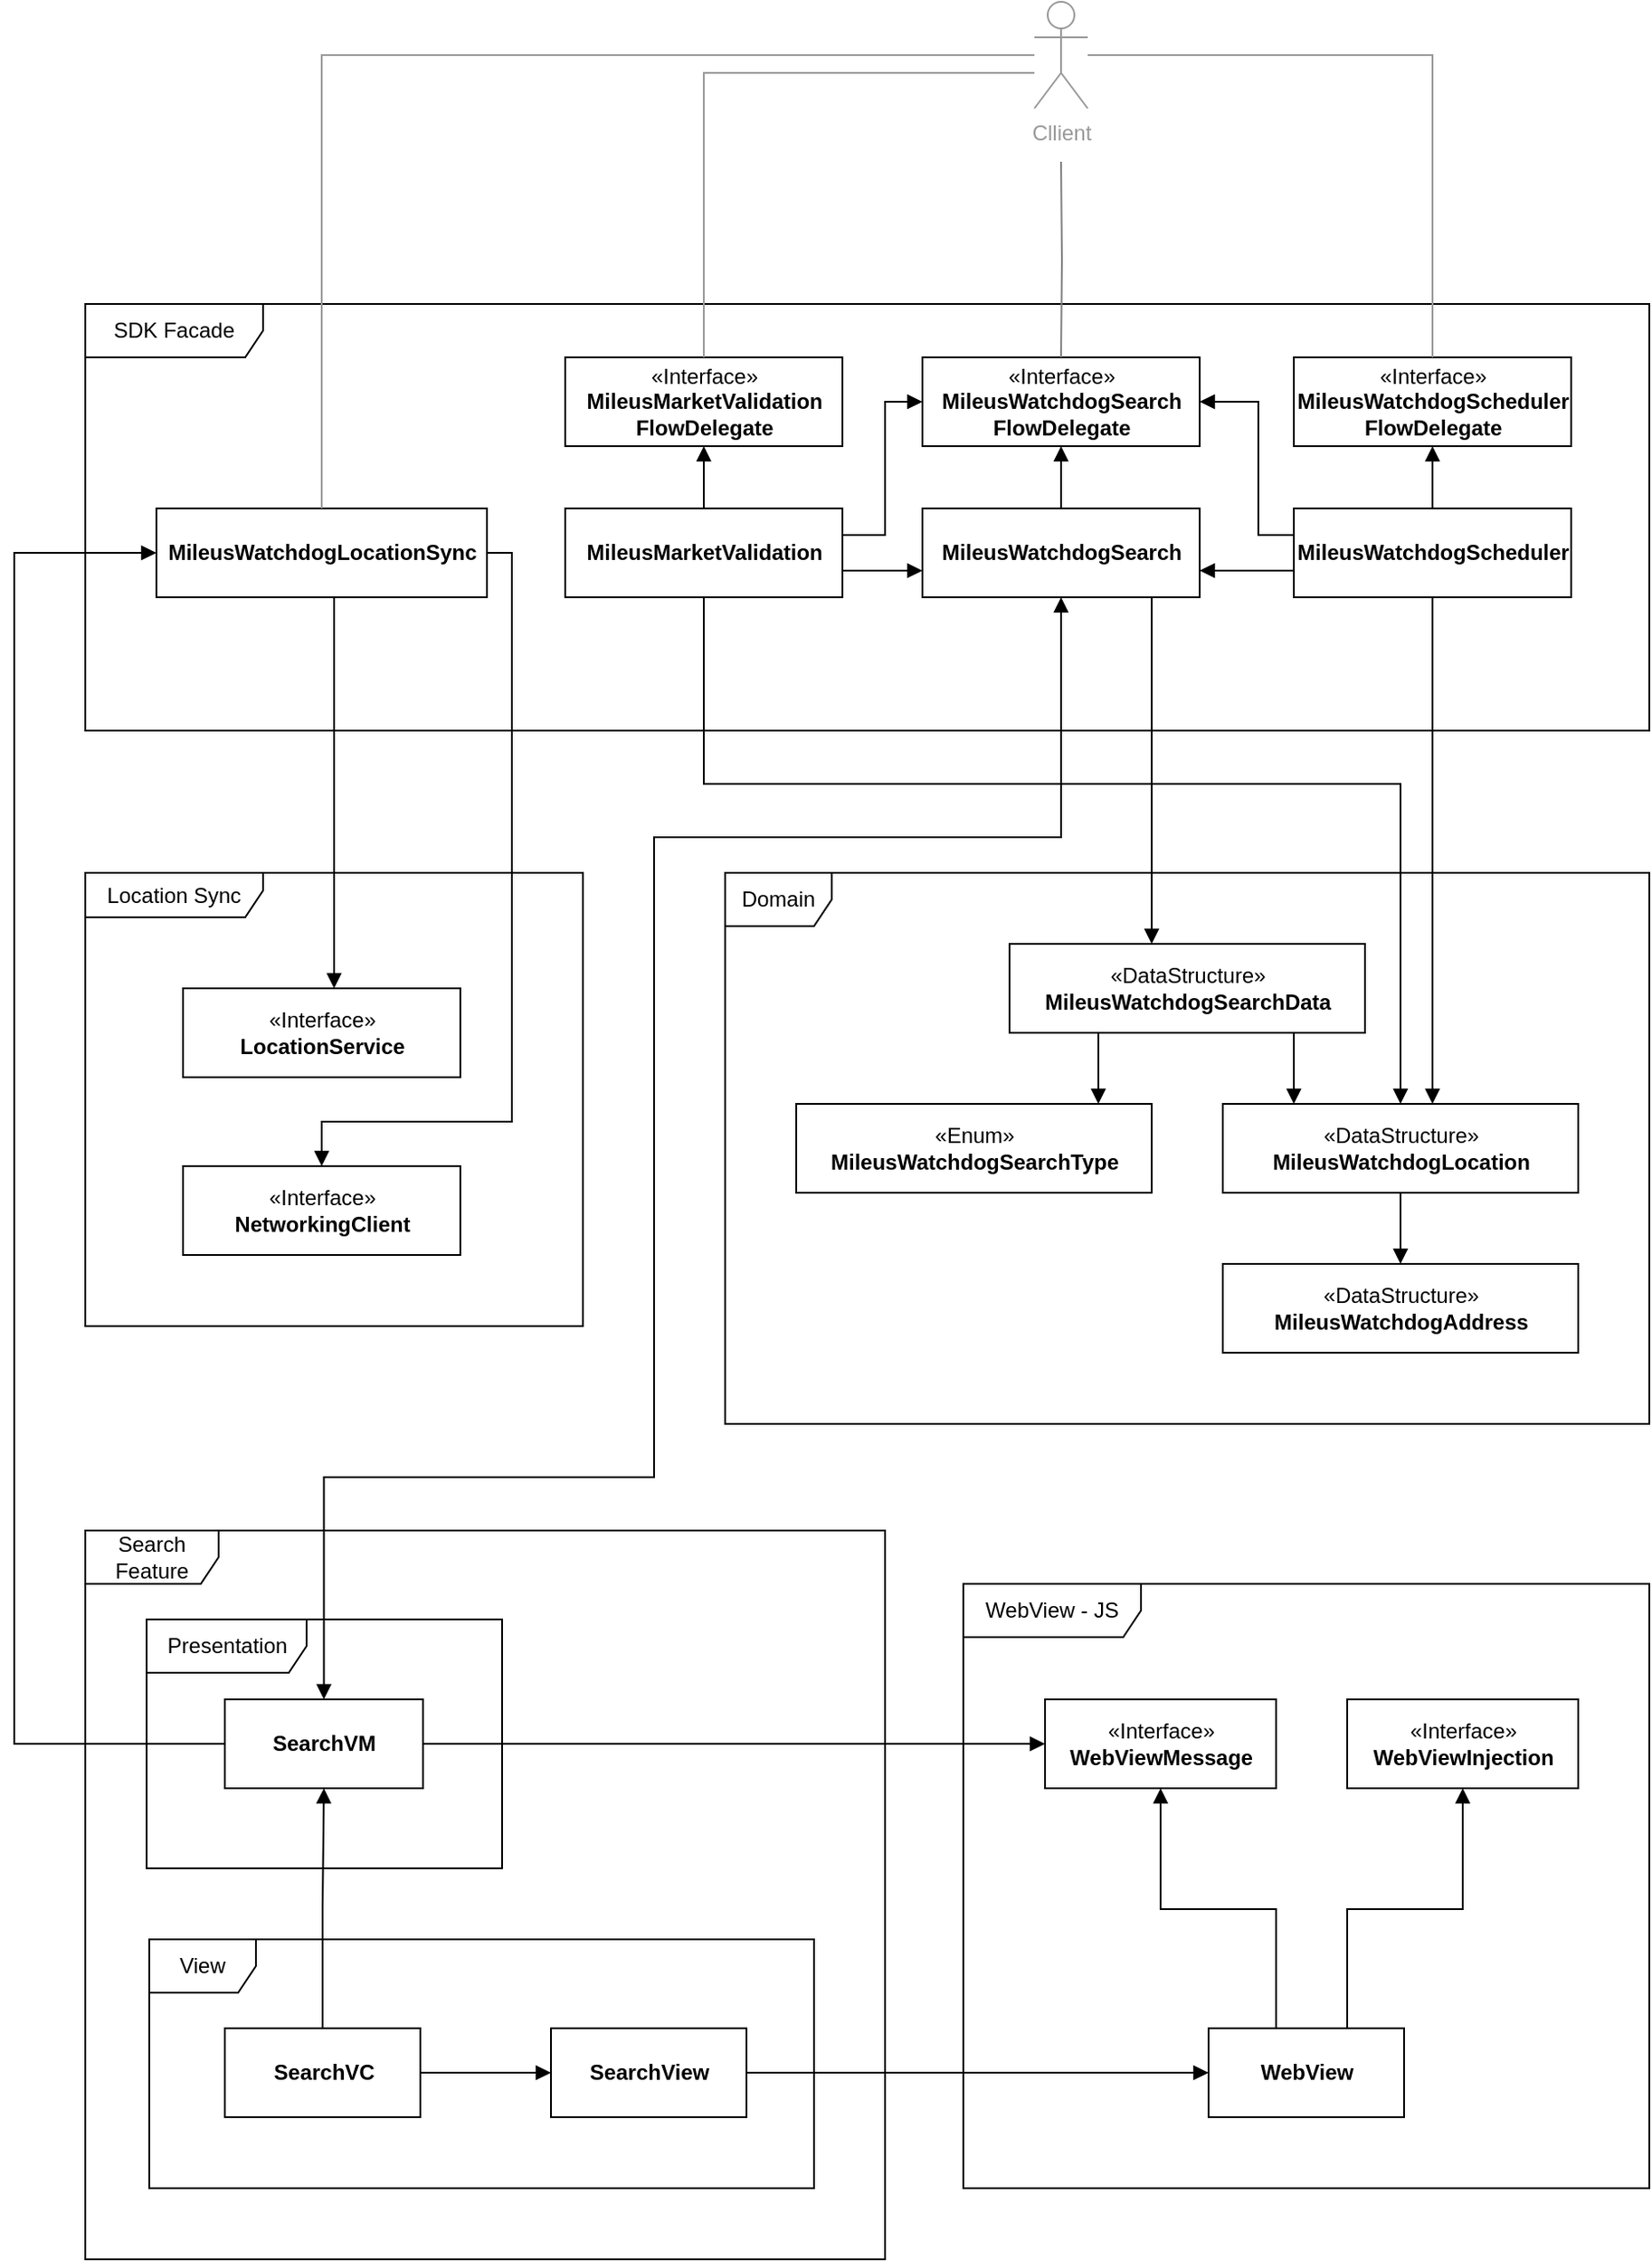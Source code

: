<mxfile version="14.6.3" type="google"><diagram id="E0Ej8tFXjIeUvW2jHUBH" name="Page-1"><mxGraphModel dx="2178" dy="1859" grid="1" gridSize="10" guides="1" tooltips="1" connect="1" arrows="1" fold="1" page="1" pageScale="1" pageWidth="827" pageHeight="1169" math="0" shadow="0"><root><mxCell id="0"/><mxCell id="1" parent="0"/><mxCell id="9AiCBzjzPUEUPZ4vq1QK-59" value="Location Sync" style="shape=umlFrame;whiteSpace=wrap;html=1;strokeColor=#000000;width=100;height=25;" vertex="1" parent="1"><mxGeometry x="-80" y="190" width="280" height="255" as="geometry"/></mxCell><mxCell id="9AiCBzjzPUEUPZ4vq1QK-24" value="Domain" style="shape=umlFrame;whiteSpace=wrap;html=1;" vertex="1" parent="1"><mxGeometry x="280" y="190" width="520" height="310" as="geometry"/></mxCell><mxCell id="9AiCBzjzPUEUPZ4vq1QK-49" value="Search Feature" style="shape=umlFrame;whiteSpace=wrap;html=1;width=75;height=30;" vertex="1" parent="1"><mxGeometry x="-80" y="560" width="450" height="410" as="geometry"/></mxCell><mxCell id="9AiCBzjzPUEUPZ4vq1QK-13" value="SDK Facade" style="shape=umlFrame;whiteSpace=wrap;html=1;width=100;height=30;" vertex="1" parent="1"><mxGeometry x="-80" y="-130" width="880" height="240" as="geometry"/></mxCell><mxCell id="9AiCBzjzPUEUPZ4vq1QK-4" value="View" style="shape=umlFrame;whiteSpace=wrap;html=1;" vertex="1" parent="1"><mxGeometry x="-44" y="790" width="374" height="140" as="geometry"/></mxCell><mxCell id="9AiCBzjzPUEUPZ4vq1QK-3" value="" style="edgeStyle=orthogonalEdgeStyle;rounded=0;orthogonalLoop=1;jettySize=auto;html=1;endArrow=block;endFill=1;" edge="1" parent="1" source="9AiCBzjzPUEUPZ4vq1QK-1" target="9AiCBzjzPUEUPZ4vq1QK-2"><mxGeometry relative="1" as="geometry"/></mxCell><mxCell id="9AiCBzjzPUEUPZ4vq1QK-12" value="" style="edgeStyle=orthogonalEdgeStyle;rounded=0;orthogonalLoop=1;jettySize=auto;html=1;endArrow=block;endFill=1;" edge="1" parent="1" source="9AiCBzjzPUEUPZ4vq1QK-1" target="9AiCBzjzPUEUPZ4vq1QK-11"><mxGeometry relative="1" as="geometry"/></mxCell><mxCell id="9AiCBzjzPUEUPZ4vq1QK-1" value="&lt;b&gt;SearchVC&lt;/b&gt;" style="html=1;" vertex="1" parent="1"><mxGeometry x="-1.5" y="840" width="110" height="50" as="geometry"/></mxCell><mxCell id="9AiCBzjzPUEUPZ4vq1QK-64" style="edgeStyle=orthogonalEdgeStyle;rounded=0;orthogonalLoop=1;jettySize=auto;html=1;endArrow=block;endFill=1;strokeColor=#000000;" edge="1" parent="1" source="9AiCBzjzPUEUPZ4vq1QK-2" target="9AiCBzjzPUEUPZ4vq1QK-63"><mxGeometry relative="1" as="geometry"/></mxCell><mxCell id="9AiCBzjzPUEUPZ4vq1QK-2" value="&lt;b&gt;SearchView&lt;/b&gt;" style="html=1;" vertex="1" parent="1"><mxGeometry x="182" y="840" width="110" height="50" as="geometry"/></mxCell><mxCell id="9AiCBzjzPUEUPZ4vq1QK-5" value="Presentation" style="shape=umlFrame;whiteSpace=wrap;html=1;width=90;height=30;" vertex="1" parent="1"><mxGeometry x="-45.5" y="610" width="200" height="140" as="geometry"/></mxCell><mxCell id="9AiCBzjzPUEUPZ4vq1QK-16" value="" style="edgeStyle=orthogonalEdgeStyle;rounded=0;orthogonalLoop=1;jettySize=auto;html=1;endArrow=block;endFill=1;startArrow=block;startFill=1;" edge="1" parent="1" source="9AiCBzjzPUEUPZ4vq1QK-11" target="9AiCBzjzPUEUPZ4vq1QK-15"><mxGeometry relative="1" as="geometry"><Array as="points"><mxPoint x="54" y="530"/><mxPoint x="240" y="530"/><mxPoint x="240" y="170"/><mxPoint x="469" y="170"/></Array></mxGeometry></mxCell><mxCell id="9AiCBzjzPUEUPZ4vq1QK-67" style="edgeStyle=orthogonalEdgeStyle;rounded=0;orthogonalLoop=1;jettySize=auto;html=1;endArrow=block;endFill=1;strokeColor=#000000;" edge="1" parent="1" source="9AiCBzjzPUEUPZ4vq1QK-11" target="9AiCBzjzPUEUPZ4vq1QK-23"><mxGeometry relative="1" as="geometry"><Array as="points"><mxPoint x="-120" y="680"/><mxPoint x="-120" y="10"/></Array></mxGeometry></mxCell><mxCell id="9AiCBzjzPUEUPZ4vq1QK-68" style="edgeStyle=orthogonalEdgeStyle;rounded=0;orthogonalLoop=1;jettySize=auto;html=1;endArrow=block;endFill=1;strokeColor=#000000;" edge="1" parent="1" source="9AiCBzjzPUEUPZ4vq1QK-11" target="9AiCBzjzPUEUPZ4vq1QK-65"><mxGeometry relative="1" as="geometry"/></mxCell><mxCell id="9AiCBzjzPUEUPZ4vq1QK-11" value="&lt;b&gt;SearchVM&lt;/b&gt;" style="html=1;" vertex="1" parent="1"><mxGeometry x="-1.5" y="655" width="111.5" height="50" as="geometry"/></mxCell><mxCell id="9AiCBzjzPUEUPZ4vq1QK-38" style="edgeStyle=orthogonalEdgeStyle;rounded=0;orthogonalLoop=1;jettySize=auto;html=1;endArrow=block;endFill=1;" edge="1" parent="1" source="9AiCBzjzPUEUPZ4vq1QK-15" target="9AiCBzjzPUEUPZ4vq1QK-37"><mxGeometry relative="1" as="geometry"/></mxCell><mxCell id="9AiCBzjzPUEUPZ4vq1QK-52" style="edgeStyle=orthogonalEdgeStyle;rounded=0;orthogonalLoop=1;jettySize=auto;html=1;endArrow=block;endFill=1;strokeColor=#000000;" edge="1" parent="1" source="9AiCBzjzPUEUPZ4vq1QK-15" target="9AiCBzjzPUEUPZ4vq1QK-26"><mxGeometry relative="1" as="geometry"><Array as="points"><mxPoint x="520" y="200"/><mxPoint x="520" y="200"/></Array></mxGeometry></mxCell><mxCell id="9AiCBzjzPUEUPZ4vq1QK-15" value="&lt;b&gt;MileusWatchdogSearch&lt;/b&gt;" style="html=1;" vertex="1" parent="1"><mxGeometry x="391" y="-15" width="156" height="50" as="geometry"/></mxCell><mxCell id="9AiCBzjzPUEUPZ4vq1QK-19" style="edgeStyle=orthogonalEdgeStyle;rounded=0;orthogonalLoop=1;jettySize=auto;html=1;endArrow=block;endFill=1;" edge="1" parent="1" source="9AiCBzjzPUEUPZ4vq1QK-17" target="9AiCBzjzPUEUPZ4vq1QK-15"><mxGeometry relative="1" as="geometry"><Array as="points"><mxPoint x="370" y="20"/><mxPoint x="370" y="20"/></Array></mxGeometry></mxCell><mxCell id="9AiCBzjzPUEUPZ4vq1QK-36" style="edgeStyle=orthogonalEdgeStyle;rounded=0;orthogonalLoop=1;jettySize=auto;html=1;endArrow=block;endFill=1;" edge="1" parent="1" source="9AiCBzjzPUEUPZ4vq1QK-17" target="9AiCBzjzPUEUPZ4vq1QK-35"><mxGeometry relative="1" as="geometry"/></mxCell><mxCell id="9AiCBzjzPUEUPZ4vq1QK-42" style="edgeStyle=orthogonalEdgeStyle;rounded=0;orthogonalLoop=1;jettySize=auto;html=1;endArrow=block;endFill=1;" edge="1" parent="1" source="9AiCBzjzPUEUPZ4vq1QK-17" target="9AiCBzjzPUEUPZ4vq1QK-37"><mxGeometry relative="1" as="geometry"><Array as="points"><mxPoint x="370"/><mxPoint x="370" y="-75"/></Array></mxGeometry></mxCell><mxCell id="9AiCBzjzPUEUPZ4vq1QK-53" style="edgeStyle=orthogonalEdgeStyle;rounded=0;orthogonalLoop=1;jettySize=auto;html=1;endArrow=block;endFill=1;strokeColor=#000000;" edge="1" parent="1" source="9AiCBzjzPUEUPZ4vq1QK-17" target="9AiCBzjzPUEUPZ4vq1QK-28"><mxGeometry relative="1" as="geometry"><Array as="points"><mxPoint x="268" y="140"/><mxPoint x="660" y="140"/></Array></mxGeometry></mxCell><mxCell id="9AiCBzjzPUEUPZ4vq1QK-17" value="&lt;b&gt;MileusMarketValidation&lt;/b&gt;" style="html=1;" vertex="1" parent="1"><mxGeometry x="190" y="-15" width="156" height="50" as="geometry"/></mxCell><mxCell id="9AiCBzjzPUEUPZ4vq1QK-22" style="edgeStyle=orthogonalEdgeStyle;rounded=0;orthogonalLoop=1;jettySize=auto;html=1;endArrow=block;endFill=1;" edge="1" parent="1" source="9AiCBzjzPUEUPZ4vq1QK-20" target="9AiCBzjzPUEUPZ4vq1QK-15"><mxGeometry relative="1" as="geometry"><Array as="points"><mxPoint x="570" y="20"/><mxPoint x="570" y="20"/></Array></mxGeometry></mxCell><mxCell id="9AiCBzjzPUEUPZ4vq1QK-40" style="edgeStyle=orthogonalEdgeStyle;rounded=0;orthogonalLoop=1;jettySize=auto;html=1;endArrow=block;endFill=1;" edge="1" parent="1" source="9AiCBzjzPUEUPZ4vq1QK-20" target="9AiCBzjzPUEUPZ4vq1QK-39"><mxGeometry relative="1" as="geometry"/></mxCell><mxCell id="9AiCBzjzPUEUPZ4vq1QK-43" style="edgeStyle=orthogonalEdgeStyle;rounded=0;orthogonalLoop=1;jettySize=auto;html=1;endArrow=block;endFill=1;" edge="1" parent="1" source="9AiCBzjzPUEUPZ4vq1QK-20" target="9AiCBzjzPUEUPZ4vq1QK-37"><mxGeometry relative="1" as="geometry"><Array as="points"><mxPoint x="580"/><mxPoint x="580" y="-75"/></Array></mxGeometry></mxCell><mxCell id="9AiCBzjzPUEUPZ4vq1QK-54" style="edgeStyle=orthogonalEdgeStyle;rounded=0;orthogonalLoop=1;jettySize=auto;html=1;endArrow=block;endFill=1;strokeColor=#000000;" edge="1" parent="1" source="9AiCBzjzPUEUPZ4vq1QK-20" target="9AiCBzjzPUEUPZ4vq1QK-28"><mxGeometry relative="1" as="geometry"><Array as="points"><mxPoint x="678" y="220"/><mxPoint x="678" y="220"/></Array></mxGeometry></mxCell><mxCell id="9AiCBzjzPUEUPZ4vq1QK-20" value="&lt;b&gt;MileusWatchdogScheduler&lt;/b&gt;" style="html=1;" vertex="1" parent="1"><mxGeometry x="600" y="-15" width="156" height="50" as="geometry"/></mxCell><mxCell id="9AiCBzjzPUEUPZ4vq1QK-56" style="edgeStyle=orthogonalEdgeStyle;rounded=0;orthogonalLoop=1;jettySize=auto;html=1;endArrow=block;endFill=1;strokeColor=#000000;" edge="1" parent="1" source="9AiCBzjzPUEUPZ4vq1QK-23" target="9AiCBzjzPUEUPZ4vq1QK-55"><mxGeometry relative="1" as="geometry"><Array as="points"><mxPoint x="60" y="130"/><mxPoint x="60" y="130"/></Array></mxGeometry></mxCell><mxCell id="9AiCBzjzPUEUPZ4vq1QK-23" value="&lt;b&gt;MileusWatchdogLocationSync&lt;/b&gt;" style="html=1;" vertex="1" parent="1"><mxGeometry x="-40" y="-15" width="186" height="50" as="geometry"/></mxCell><mxCell id="9AiCBzjzPUEUPZ4vq1QK-33" style="edgeStyle=orthogonalEdgeStyle;rounded=0;orthogonalLoop=1;jettySize=auto;html=1;endArrow=block;endFill=1;" edge="1" parent="1" source="9AiCBzjzPUEUPZ4vq1QK-26" target="9AiCBzjzPUEUPZ4vq1QK-27"><mxGeometry relative="1" as="geometry"><Array as="points"><mxPoint x="490" y="300"/><mxPoint x="490" y="300"/></Array></mxGeometry></mxCell><mxCell id="9AiCBzjzPUEUPZ4vq1QK-34" style="edgeStyle=orthogonalEdgeStyle;rounded=0;orthogonalLoop=1;jettySize=auto;html=1;endArrow=block;endFill=1;" edge="1" parent="1" source="9AiCBzjzPUEUPZ4vq1QK-26" target="9AiCBzjzPUEUPZ4vq1QK-28"><mxGeometry relative="1" as="geometry"><Array as="points"><mxPoint x="600" y="300"/><mxPoint x="600" y="300"/></Array></mxGeometry></mxCell><mxCell id="9AiCBzjzPUEUPZ4vq1QK-26" value="«DataStructure»&lt;br&gt;&lt;b&gt;MileusWatchdogSearchData&lt;/b&gt;" style="html=1;" vertex="1" parent="1"><mxGeometry x="440" y="230" width="200" height="50" as="geometry"/></mxCell><mxCell id="9AiCBzjzPUEUPZ4vq1QK-27" value="«Enum»&lt;br&gt;&lt;b&gt;MileusWatchdogSearchType&lt;/b&gt;" style="html=1;" vertex="1" parent="1"><mxGeometry x="320" y="320" width="200" height="50" as="geometry"/></mxCell><mxCell id="9AiCBzjzPUEUPZ4vq1QK-30" style="edgeStyle=orthogonalEdgeStyle;rounded=0;orthogonalLoop=1;jettySize=auto;html=1;endArrow=block;endFill=1;" edge="1" parent="1" source="9AiCBzjzPUEUPZ4vq1QK-28" target="9AiCBzjzPUEUPZ4vq1QK-29"><mxGeometry relative="1" as="geometry"/></mxCell><mxCell id="9AiCBzjzPUEUPZ4vq1QK-28" value="«DataStructure»&lt;br&gt;&lt;b&gt;MileusWatchdogLocation&lt;/b&gt;" style="html=1;" vertex="1" parent="1"><mxGeometry x="560" y="320" width="200" height="50" as="geometry"/></mxCell><mxCell id="9AiCBzjzPUEUPZ4vq1QK-29" value="«DataStructure»&lt;br&gt;&lt;b&gt;MileusWatchdogAddress&lt;/b&gt;" style="html=1;" vertex="1" parent="1"><mxGeometry x="560" y="410" width="200" height="50" as="geometry"/></mxCell><mxCell id="9AiCBzjzPUEUPZ4vq1QK-35" value="«Interface»&lt;b&gt;&lt;br&gt;MileusMarketValidation&lt;br&gt;FlowDelegate&lt;/b&gt;" style="html=1;" vertex="1" parent="1"><mxGeometry x="190" y="-100" width="156" height="50" as="geometry"/></mxCell><mxCell id="9AiCBzjzPUEUPZ4vq1QK-37" value="«Interface»&lt;b&gt;&lt;br&gt;MileusWatchdogSearch&lt;br&gt;FlowDelegate&lt;/b&gt;" style="html=1;" vertex="1" parent="1"><mxGeometry x="391" y="-100" width="156" height="50" as="geometry"/></mxCell><mxCell id="9AiCBzjzPUEUPZ4vq1QK-39" value="«Interface»&lt;b&gt;&lt;br&gt;MileusWatchdogScheduler&lt;br&gt;FlowDelegate&lt;/b&gt;" style="html=1;" vertex="1" parent="1"><mxGeometry x="600" y="-100" width="156" height="50" as="geometry"/></mxCell><mxCell id="9AiCBzjzPUEUPZ4vq1QK-45" style="edgeStyle=orthogonalEdgeStyle;rounded=0;orthogonalLoop=1;jettySize=auto;html=1;endArrow=none;endFill=0;strokeColor=#999999;" edge="1" parent="1" source="9AiCBzjzPUEUPZ4vq1QK-44" target="9AiCBzjzPUEUPZ4vq1QK-35"><mxGeometry relative="1" as="geometry"><Array as="points"><mxPoint x="268" y="-260"/></Array></mxGeometry></mxCell><mxCell id="9AiCBzjzPUEUPZ4vq1QK-46" value="" style="edgeStyle=orthogonalEdgeStyle;rounded=0;orthogonalLoop=1;jettySize=auto;html=1;endArrow=none;endFill=0;strokeColor=#808080;" edge="1" parent="1" target="9AiCBzjzPUEUPZ4vq1QK-37"><mxGeometry relative="1" as="geometry"><mxPoint x="469" y="-210" as="sourcePoint"/></mxGeometry></mxCell><mxCell id="9AiCBzjzPUEUPZ4vq1QK-47" style="edgeStyle=orthogonalEdgeStyle;rounded=0;orthogonalLoop=1;jettySize=auto;html=1;endArrow=none;endFill=0;strokeColor=#999999;" edge="1" parent="1" source="9AiCBzjzPUEUPZ4vq1QK-44" target="9AiCBzjzPUEUPZ4vq1QK-39"><mxGeometry relative="1" as="geometry"><Array as="points"><mxPoint x="678" y="-270"/></Array></mxGeometry></mxCell><mxCell id="9AiCBzjzPUEUPZ4vq1QK-48" style="edgeStyle=orthogonalEdgeStyle;rounded=0;orthogonalLoop=1;jettySize=auto;html=1;endArrow=none;endFill=0;strokeColor=#999999;" edge="1" parent="1" source="9AiCBzjzPUEUPZ4vq1QK-44" target="9AiCBzjzPUEUPZ4vq1QK-23"><mxGeometry relative="1" as="geometry"><Array as="points"><mxPoint x="53" y="-270"/></Array></mxGeometry></mxCell><mxCell id="9AiCBzjzPUEUPZ4vq1QK-44" value="&lt;font color=&quot;#999999&quot;&gt;Cllient&lt;/font&gt;" style="shape=umlActor;verticalLabelPosition=bottom;verticalAlign=top;html=1;strokeColor=#999999;" vertex="1" parent="1"><mxGeometry x="454" y="-300" width="30" height="60" as="geometry"/></mxCell><mxCell id="9AiCBzjzPUEUPZ4vq1QK-57" value="«Interface»&lt;br&gt;&lt;b&gt;NetworkingClient&lt;/b&gt;" style="html=1;" vertex="1" parent="1"><mxGeometry x="-25" y="355" width="156" height="50" as="geometry"/></mxCell><mxCell id="9AiCBzjzPUEUPZ4vq1QK-55" value="«Interface»&lt;br&gt;&lt;b&gt;LocationService&lt;/b&gt;" style="html=1;" vertex="1" parent="1"><mxGeometry x="-25" y="255" width="156" height="50" as="geometry"/></mxCell><mxCell id="9AiCBzjzPUEUPZ4vq1QK-60" value="" style="edgeStyle=orthogonalEdgeStyle;rounded=0;orthogonalLoop=1;jettySize=auto;html=1;endArrow=block;endFill=1;strokeColor=#000000;" edge="1" parent="1" source="9AiCBzjzPUEUPZ4vq1QK-23" target="9AiCBzjzPUEUPZ4vq1QK-57"><mxGeometry relative="1" as="geometry"><mxPoint x="53" y="35" as="sourcePoint"/><mxPoint x="60" y="330" as="targetPoint"/><Array as="points"><mxPoint x="160" y="10"/><mxPoint x="160" y="330"/><mxPoint x="53" y="330"/></Array></mxGeometry></mxCell><mxCell id="9AiCBzjzPUEUPZ4vq1QK-61" value="WebView - JS" style="shape=umlFrame;whiteSpace=wrap;html=1;strokeColor=#000000;width=100;height=30;" vertex="1" parent="1"><mxGeometry x="414" y="590" width="386" height="340" as="geometry"/></mxCell><mxCell id="9AiCBzjzPUEUPZ4vq1QK-69" style="edgeStyle=orthogonalEdgeStyle;rounded=0;orthogonalLoop=1;jettySize=auto;html=1;endArrow=block;endFill=1;strokeColor=#000000;" edge="1" parent="1" source="9AiCBzjzPUEUPZ4vq1QK-63" target="9AiCBzjzPUEUPZ4vq1QK-65"><mxGeometry relative="1" as="geometry"><Array as="points"><mxPoint x="590" y="773"/><mxPoint x="525" y="773"/></Array></mxGeometry></mxCell><mxCell id="9AiCBzjzPUEUPZ4vq1QK-72" style="edgeStyle=orthogonalEdgeStyle;rounded=0;orthogonalLoop=1;jettySize=auto;html=1;endArrow=block;endFill=1;strokeColor=#000000;" edge="1" parent="1" source="9AiCBzjzPUEUPZ4vq1QK-63" target="9AiCBzjzPUEUPZ4vq1QK-66"><mxGeometry relative="1" as="geometry"><Array as="points"><mxPoint x="630" y="773"/><mxPoint x="695" y="773"/></Array></mxGeometry></mxCell><mxCell id="9AiCBzjzPUEUPZ4vq1QK-63" value="&lt;b&gt;WebView&lt;/b&gt;" style="html=1;" vertex="1" parent="1"><mxGeometry x="552" y="840" width="110" height="50" as="geometry"/></mxCell><mxCell id="9AiCBzjzPUEUPZ4vq1QK-65" value="«Interface»&lt;br&gt;&lt;b&gt;WebViewMessage&lt;/b&gt;" style="html=1;" vertex="1" parent="1"><mxGeometry x="460" y="655" width="130" height="50" as="geometry"/></mxCell><mxCell id="9AiCBzjzPUEUPZ4vq1QK-66" value="«Interface»&lt;br&gt;&lt;b&gt;WebViewInjection&lt;/b&gt;" style="html=1;" vertex="1" parent="1"><mxGeometry x="630" y="655" width="130" height="50" as="geometry"/></mxCell></root></mxGraphModel></diagram></mxfile>